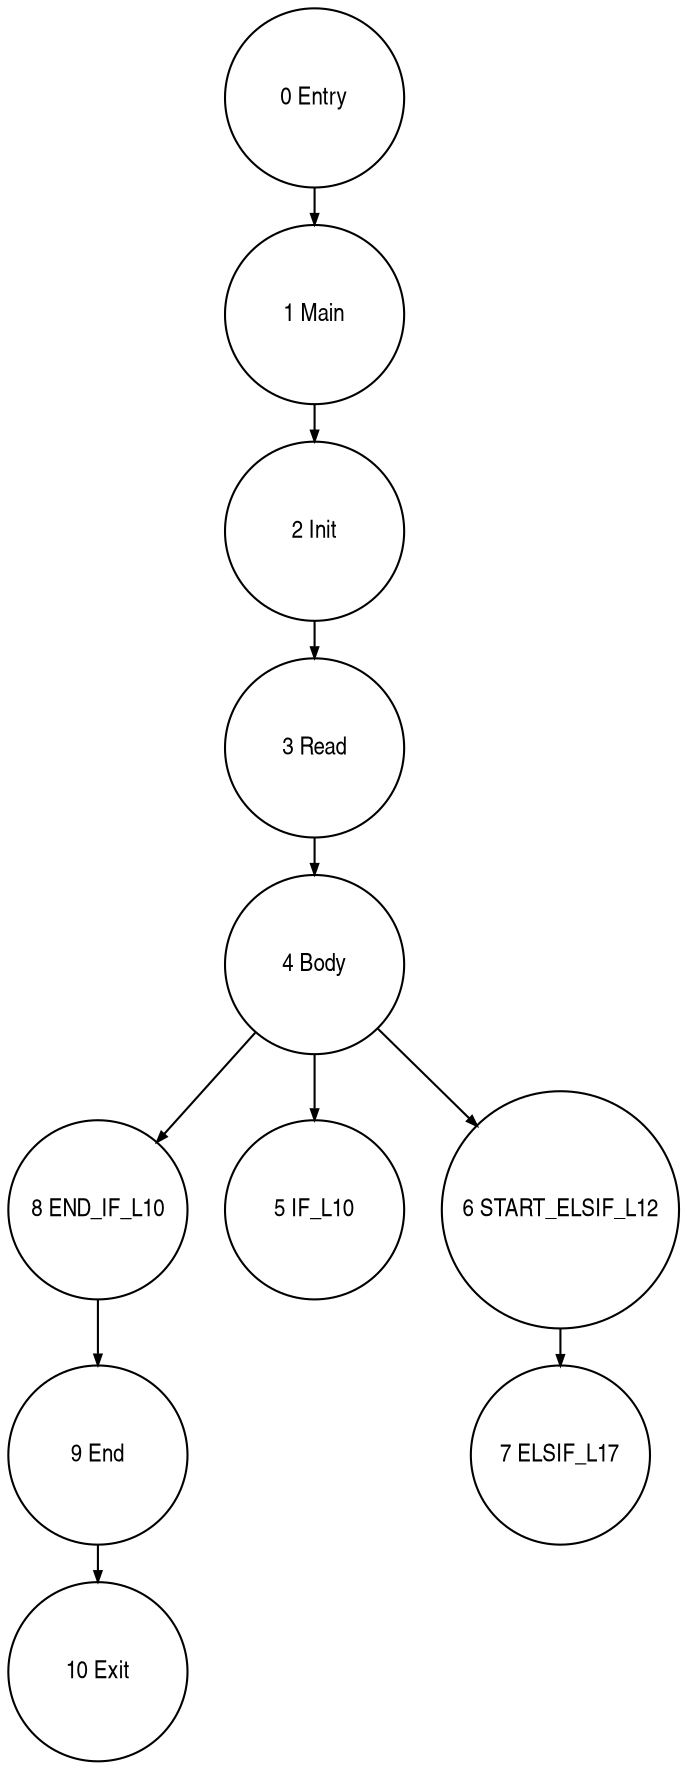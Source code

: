 digraph G {
  ranksep=.25;
  edge [arrowsize=.5]
  node [shape=circle, fontname="ArialNarrow",
        fontsize=12,  height=1.2];
  "4 Body"; "10 Exit"; "3 Read"; "0 Entry"; "8 END_IF_L10"; "2 Init"; "9 End"; "5 IF_L10"; "6 START_ELSIF_L12"; "7 ELSIF_L17"; "1 Main"; 
  "8 END_IF_L10" -> "9 End";
  "3 Read" -> "4 Body";
  "2 Init" -> "3 Read";
  "0 Entry" -> "1 Main";
  "6 START_ELSIF_L12" -> "7 ELSIF_L17";
  "9 End" -> "10 Exit";
  "4 Body" -> "5 IF_L10";
  "4 Body" -> "6 START_ELSIF_L12";
  "4 Body" -> "8 END_IF_L10";
  "1 Main" -> "2 Init";
}
